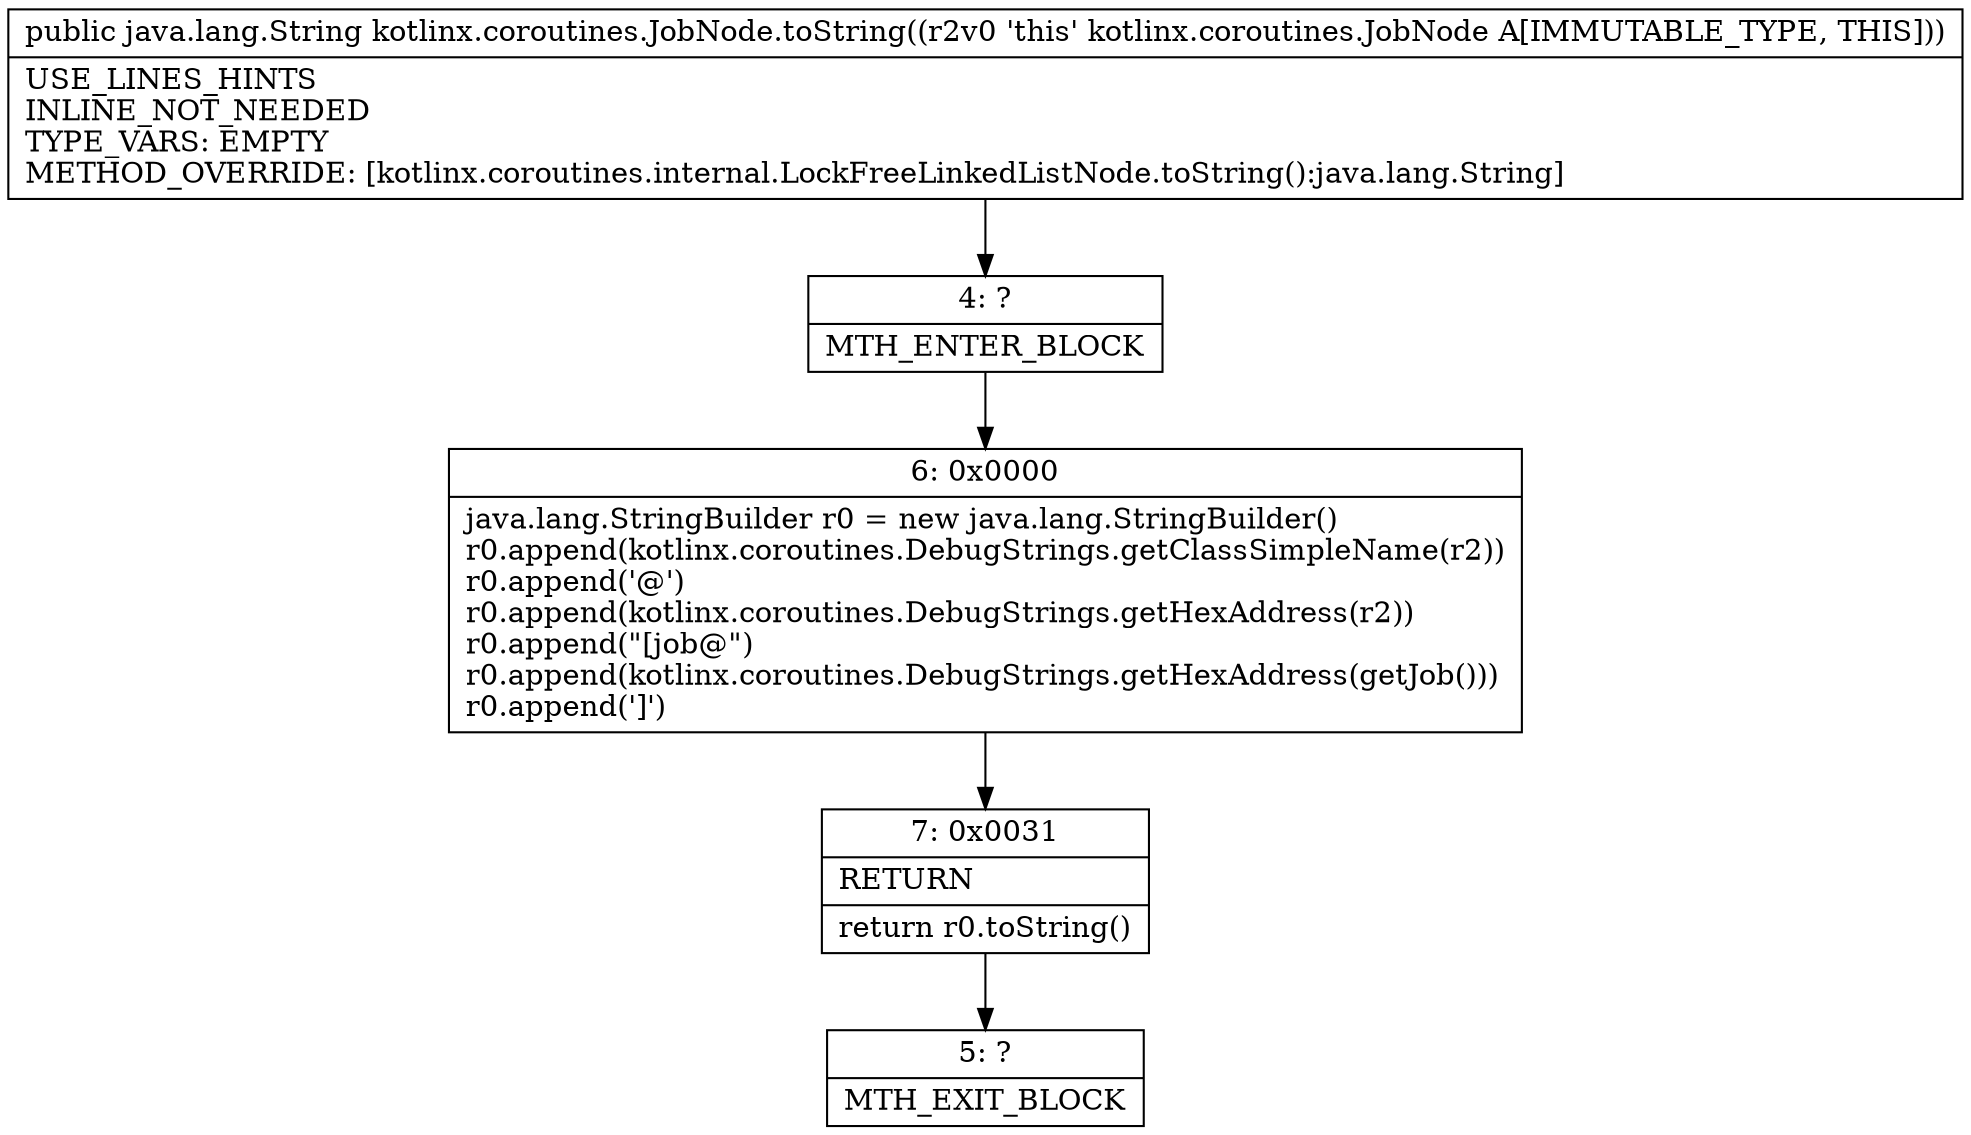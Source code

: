 digraph "CFG forkotlinx.coroutines.JobNode.toString()Ljava\/lang\/String;" {
Node_4 [shape=record,label="{4\:\ ?|MTH_ENTER_BLOCK\l}"];
Node_6 [shape=record,label="{6\:\ 0x0000|java.lang.StringBuilder r0 = new java.lang.StringBuilder()\lr0.append(kotlinx.coroutines.DebugStrings.getClassSimpleName(r2))\lr0.append('@')\lr0.append(kotlinx.coroutines.DebugStrings.getHexAddress(r2))\lr0.append(\"[job@\")\lr0.append(kotlinx.coroutines.DebugStrings.getHexAddress(getJob()))\lr0.append(']')\l}"];
Node_7 [shape=record,label="{7\:\ 0x0031|RETURN\l|return r0.toString()\l}"];
Node_5 [shape=record,label="{5\:\ ?|MTH_EXIT_BLOCK\l}"];
MethodNode[shape=record,label="{public java.lang.String kotlinx.coroutines.JobNode.toString((r2v0 'this' kotlinx.coroutines.JobNode A[IMMUTABLE_TYPE, THIS]))  | USE_LINES_HINTS\lINLINE_NOT_NEEDED\lTYPE_VARS: EMPTY\lMETHOD_OVERRIDE: [kotlinx.coroutines.internal.LockFreeLinkedListNode.toString():java.lang.String]\l}"];
MethodNode -> Node_4;Node_4 -> Node_6;
Node_6 -> Node_7;
Node_7 -> Node_5;
}


